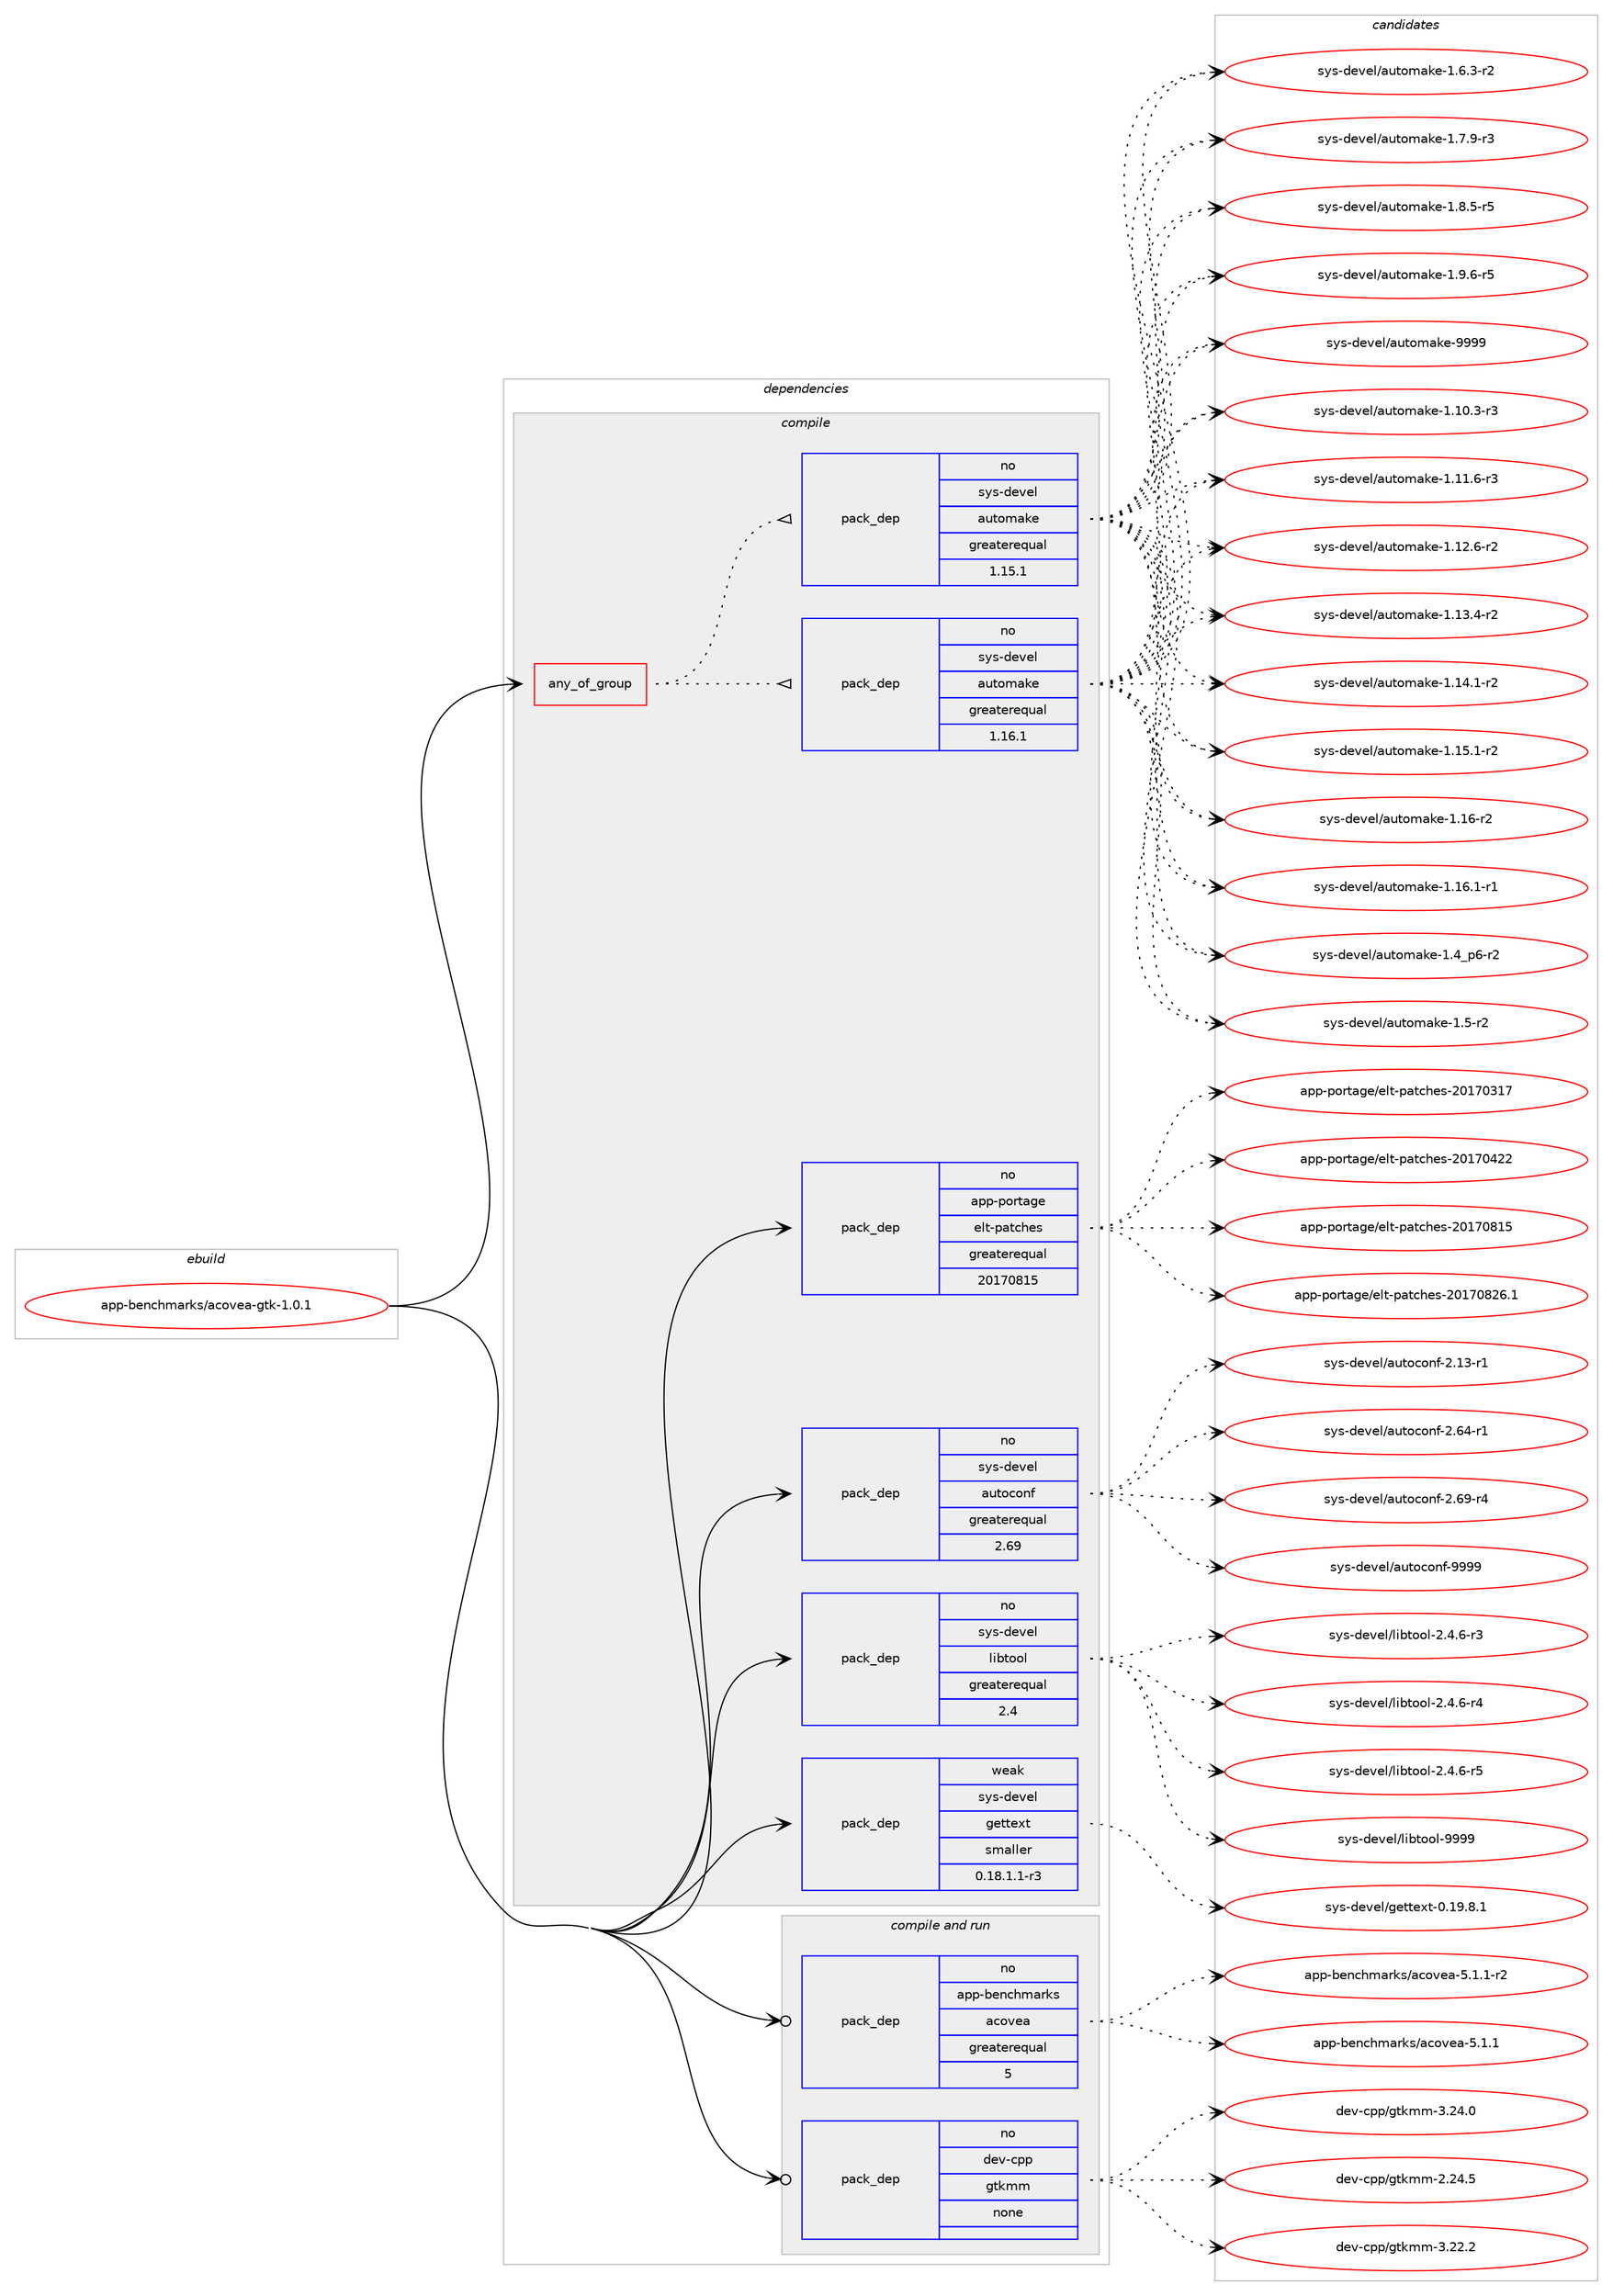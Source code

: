 digraph prolog {

# *************
# Graph options
# *************

newrank=true;
concentrate=true;
compound=true;
graph [rankdir=LR,fontname=Helvetica,fontsize=10,ranksep=1.5];#, ranksep=2.5, nodesep=0.2];
edge  [arrowhead=vee];
node  [fontname=Helvetica,fontsize=10];

# **********
# The ebuild
# **********

subgraph cluster_leftcol {
color=gray;
rank=same;
label=<<i>ebuild</i>>;
id [label="app-benchmarks/acovea-gtk-1.0.1", color=red, width=4, href="../app-benchmarks/acovea-gtk-1.0.1.svg"];
}

# ****************
# The dependencies
# ****************

subgraph cluster_midcol {
color=gray;
label=<<i>dependencies</i>>;
subgraph cluster_compile {
fillcolor="#eeeeee";
style=filled;
label=<<i>compile</i>>;
subgraph any19256 {
dependency1274165 [label=<<TABLE BORDER="0" CELLBORDER="1" CELLSPACING="0" CELLPADDING="4"><TR><TD CELLPADDING="10">any_of_group</TD></TR></TABLE>>, shape=none, color=red];subgraph pack907004 {
dependency1274166 [label=<<TABLE BORDER="0" CELLBORDER="1" CELLSPACING="0" CELLPADDING="4" WIDTH="220"><TR><TD ROWSPAN="6" CELLPADDING="30">pack_dep</TD></TR><TR><TD WIDTH="110">no</TD></TR><TR><TD>sys-devel</TD></TR><TR><TD>automake</TD></TR><TR><TD>greaterequal</TD></TR><TR><TD>1.16.1</TD></TR></TABLE>>, shape=none, color=blue];
}
dependency1274165:e -> dependency1274166:w [weight=20,style="dotted",arrowhead="oinv"];
subgraph pack907005 {
dependency1274167 [label=<<TABLE BORDER="0" CELLBORDER="1" CELLSPACING="0" CELLPADDING="4" WIDTH="220"><TR><TD ROWSPAN="6" CELLPADDING="30">pack_dep</TD></TR><TR><TD WIDTH="110">no</TD></TR><TR><TD>sys-devel</TD></TR><TR><TD>automake</TD></TR><TR><TD>greaterequal</TD></TR><TR><TD>1.15.1</TD></TR></TABLE>>, shape=none, color=blue];
}
dependency1274165:e -> dependency1274167:w [weight=20,style="dotted",arrowhead="oinv"];
}
id:e -> dependency1274165:w [weight=20,style="solid",arrowhead="vee"];
subgraph pack907006 {
dependency1274168 [label=<<TABLE BORDER="0" CELLBORDER="1" CELLSPACING="0" CELLPADDING="4" WIDTH="220"><TR><TD ROWSPAN="6" CELLPADDING="30">pack_dep</TD></TR><TR><TD WIDTH="110">no</TD></TR><TR><TD>app-portage</TD></TR><TR><TD>elt-patches</TD></TR><TR><TD>greaterequal</TD></TR><TR><TD>20170815</TD></TR></TABLE>>, shape=none, color=blue];
}
id:e -> dependency1274168:w [weight=20,style="solid",arrowhead="vee"];
subgraph pack907007 {
dependency1274169 [label=<<TABLE BORDER="0" CELLBORDER="1" CELLSPACING="0" CELLPADDING="4" WIDTH="220"><TR><TD ROWSPAN="6" CELLPADDING="30">pack_dep</TD></TR><TR><TD WIDTH="110">no</TD></TR><TR><TD>sys-devel</TD></TR><TR><TD>autoconf</TD></TR><TR><TD>greaterequal</TD></TR><TR><TD>2.69</TD></TR></TABLE>>, shape=none, color=blue];
}
id:e -> dependency1274169:w [weight=20,style="solid",arrowhead="vee"];
subgraph pack907008 {
dependency1274170 [label=<<TABLE BORDER="0" CELLBORDER="1" CELLSPACING="0" CELLPADDING="4" WIDTH="220"><TR><TD ROWSPAN="6" CELLPADDING="30">pack_dep</TD></TR><TR><TD WIDTH="110">no</TD></TR><TR><TD>sys-devel</TD></TR><TR><TD>libtool</TD></TR><TR><TD>greaterequal</TD></TR><TR><TD>2.4</TD></TR></TABLE>>, shape=none, color=blue];
}
id:e -> dependency1274170:w [weight=20,style="solid",arrowhead="vee"];
subgraph pack907009 {
dependency1274171 [label=<<TABLE BORDER="0" CELLBORDER="1" CELLSPACING="0" CELLPADDING="4" WIDTH="220"><TR><TD ROWSPAN="6" CELLPADDING="30">pack_dep</TD></TR><TR><TD WIDTH="110">weak</TD></TR><TR><TD>sys-devel</TD></TR><TR><TD>gettext</TD></TR><TR><TD>smaller</TD></TR><TR><TD>0.18.1.1-r3</TD></TR></TABLE>>, shape=none, color=blue];
}
id:e -> dependency1274171:w [weight=20,style="solid",arrowhead="vee"];
}
subgraph cluster_compileandrun {
fillcolor="#eeeeee";
style=filled;
label=<<i>compile and run</i>>;
subgraph pack907010 {
dependency1274172 [label=<<TABLE BORDER="0" CELLBORDER="1" CELLSPACING="0" CELLPADDING="4" WIDTH="220"><TR><TD ROWSPAN="6" CELLPADDING="30">pack_dep</TD></TR><TR><TD WIDTH="110">no</TD></TR><TR><TD>app-benchmarks</TD></TR><TR><TD>acovea</TD></TR><TR><TD>greaterequal</TD></TR><TR><TD>5</TD></TR></TABLE>>, shape=none, color=blue];
}
id:e -> dependency1274172:w [weight=20,style="solid",arrowhead="odotvee"];
subgraph pack907011 {
dependency1274173 [label=<<TABLE BORDER="0" CELLBORDER="1" CELLSPACING="0" CELLPADDING="4" WIDTH="220"><TR><TD ROWSPAN="6" CELLPADDING="30">pack_dep</TD></TR><TR><TD WIDTH="110">no</TD></TR><TR><TD>dev-cpp</TD></TR><TR><TD>gtkmm</TD></TR><TR><TD>none</TD></TR><TR><TD></TD></TR></TABLE>>, shape=none, color=blue];
}
id:e -> dependency1274173:w [weight=20,style="solid",arrowhead="odotvee"];
}
subgraph cluster_run {
fillcolor="#eeeeee";
style=filled;
label=<<i>run</i>>;
}
}

# **************
# The candidates
# **************

subgraph cluster_choices {
rank=same;
color=gray;
label=<<i>candidates</i>>;

subgraph choice907004 {
color=black;
nodesep=1;
choice11512111545100101118101108479711711611110997107101454946494846514511451 [label="sys-devel/automake-1.10.3-r3", color=red, width=4,href="../sys-devel/automake-1.10.3-r3.svg"];
choice11512111545100101118101108479711711611110997107101454946494946544511451 [label="sys-devel/automake-1.11.6-r3", color=red, width=4,href="../sys-devel/automake-1.11.6-r3.svg"];
choice11512111545100101118101108479711711611110997107101454946495046544511450 [label="sys-devel/automake-1.12.6-r2", color=red, width=4,href="../sys-devel/automake-1.12.6-r2.svg"];
choice11512111545100101118101108479711711611110997107101454946495146524511450 [label="sys-devel/automake-1.13.4-r2", color=red, width=4,href="../sys-devel/automake-1.13.4-r2.svg"];
choice11512111545100101118101108479711711611110997107101454946495246494511450 [label="sys-devel/automake-1.14.1-r2", color=red, width=4,href="../sys-devel/automake-1.14.1-r2.svg"];
choice11512111545100101118101108479711711611110997107101454946495346494511450 [label="sys-devel/automake-1.15.1-r2", color=red, width=4,href="../sys-devel/automake-1.15.1-r2.svg"];
choice1151211154510010111810110847971171161111099710710145494649544511450 [label="sys-devel/automake-1.16-r2", color=red, width=4,href="../sys-devel/automake-1.16-r2.svg"];
choice11512111545100101118101108479711711611110997107101454946495446494511449 [label="sys-devel/automake-1.16.1-r1", color=red, width=4,href="../sys-devel/automake-1.16.1-r1.svg"];
choice115121115451001011181011084797117116111109971071014549465295112544511450 [label="sys-devel/automake-1.4_p6-r2", color=red, width=4,href="../sys-devel/automake-1.4_p6-r2.svg"];
choice11512111545100101118101108479711711611110997107101454946534511450 [label="sys-devel/automake-1.5-r2", color=red, width=4,href="../sys-devel/automake-1.5-r2.svg"];
choice115121115451001011181011084797117116111109971071014549465446514511450 [label="sys-devel/automake-1.6.3-r2", color=red, width=4,href="../sys-devel/automake-1.6.3-r2.svg"];
choice115121115451001011181011084797117116111109971071014549465546574511451 [label="sys-devel/automake-1.7.9-r3", color=red, width=4,href="../sys-devel/automake-1.7.9-r3.svg"];
choice115121115451001011181011084797117116111109971071014549465646534511453 [label="sys-devel/automake-1.8.5-r5", color=red, width=4,href="../sys-devel/automake-1.8.5-r5.svg"];
choice115121115451001011181011084797117116111109971071014549465746544511453 [label="sys-devel/automake-1.9.6-r5", color=red, width=4,href="../sys-devel/automake-1.9.6-r5.svg"];
choice115121115451001011181011084797117116111109971071014557575757 [label="sys-devel/automake-9999", color=red, width=4,href="../sys-devel/automake-9999.svg"];
dependency1274166:e -> choice11512111545100101118101108479711711611110997107101454946494846514511451:w [style=dotted,weight="100"];
dependency1274166:e -> choice11512111545100101118101108479711711611110997107101454946494946544511451:w [style=dotted,weight="100"];
dependency1274166:e -> choice11512111545100101118101108479711711611110997107101454946495046544511450:w [style=dotted,weight="100"];
dependency1274166:e -> choice11512111545100101118101108479711711611110997107101454946495146524511450:w [style=dotted,weight="100"];
dependency1274166:e -> choice11512111545100101118101108479711711611110997107101454946495246494511450:w [style=dotted,weight="100"];
dependency1274166:e -> choice11512111545100101118101108479711711611110997107101454946495346494511450:w [style=dotted,weight="100"];
dependency1274166:e -> choice1151211154510010111810110847971171161111099710710145494649544511450:w [style=dotted,weight="100"];
dependency1274166:e -> choice11512111545100101118101108479711711611110997107101454946495446494511449:w [style=dotted,weight="100"];
dependency1274166:e -> choice115121115451001011181011084797117116111109971071014549465295112544511450:w [style=dotted,weight="100"];
dependency1274166:e -> choice11512111545100101118101108479711711611110997107101454946534511450:w [style=dotted,weight="100"];
dependency1274166:e -> choice115121115451001011181011084797117116111109971071014549465446514511450:w [style=dotted,weight="100"];
dependency1274166:e -> choice115121115451001011181011084797117116111109971071014549465546574511451:w [style=dotted,weight="100"];
dependency1274166:e -> choice115121115451001011181011084797117116111109971071014549465646534511453:w [style=dotted,weight="100"];
dependency1274166:e -> choice115121115451001011181011084797117116111109971071014549465746544511453:w [style=dotted,weight="100"];
dependency1274166:e -> choice115121115451001011181011084797117116111109971071014557575757:w [style=dotted,weight="100"];
}
subgraph choice907005 {
color=black;
nodesep=1;
choice11512111545100101118101108479711711611110997107101454946494846514511451 [label="sys-devel/automake-1.10.3-r3", color=red, width=4,href="../sys-devel/automake-1.10.3-r3.svg"];
choice11512111545100101118101108479711711611110997107101454946494946544511451 [label="sys-devel/automake-1.11.6-r3", color=red, width=4,href="../sys-devel/automake-1.11.6-r3.svg"];
choice11512111545100101118101108479711711611110997107101454946495046544511450 [label="sys-devel/automake-1.12.6-r2", color=red, width=4,href="../sys-devel/automake-1.12.6-r2.svg"];
choice11512111545100101118101108479711711611110997107101454946495146524511450 [label="sys-devel/automake-1.13.4-r2", color=red, width=4,href="../sys-devel/automake-1.13.4-r2.svg"];
choice11512111545100101118101108479711711611110997107101454946495246494511450 [label="sys-devel/automake-1.14.1-r2", color=red, width=4,href="../sys-devel/automake-1.14.1-r2.svg"];
choice11512111545100101118101108479711711611110997107101454946495346494511450 [label="sys-devel/automake-1.15.1-r2", color=red, width=4,href="../sys-devel/automake-1.15.1-r2.svg"];
choice1151211154510010111810110847971171161111099710710145494649544511450 [label="sys-devel/automake-1.16-r2", color=red, width=4,href="../sys-devel/automake-1.16-r2.svg"];
choice11512111545100101118101108479711711611110997107101454946495446494511449 [label="sys-devel/automake-1.16.1-r1", color=red, width=4,href="../sys-devel/automake-1.16.1-r1.svg"];
choice115121115451001011181011084797117116111109971071014549465295112544511450 [label="sys-devel/automake-1.4_p6-r2", color=red, width=4,href="../sys-devel/automake-1.4_p6-r2.svg"];
choice11512111545100101118101108479711711611110997107101454946534511450 [label="sys-devel/automake-1.5-r2", color=red, width=4,href="../sys-devel/automake-1.5-r2.svg"];
choice115121115451001011181011084797117116111109971071014549465446514511450 [label="sys-devel/automake-1.6.3-r2", color=red, width=4,href="../sys-devel/automake-1.6.3-r2.svg"];
choice115121115451001011181011084797117116111109971071014549465546574511451 [label="sys-devel/automake-1.7.9-r3", color=red, width=4,href="../sys-devel/automake-1.7.9-r3.svg"];
choice115121115451001011181011084797117116111109971071014549465646534511453 [label="sys-devel/automake-1.8.5-r5", color=red, width=4,href="../sys-devel/automake-1.8.5-r5.svg"];
choice115121115451001011181011084797117116111109971071014549465746544511453 [label="sys-devel/automake-1.9.6-r5", color=red, width=4,href="../sys-devel/automake-1.9.6-r5.svg"];
choice115121115451001011181011084797117116111109971071014557575757 [label="sys-devel/automake-9999", color=red, width=4,href="../sys-devel/automake-9999.svg"];
dependency1274167:e -> choice11512111545100101118101108479711711611110997107101454946494846514511451:w [style=dotted,weight="100"];
dependency1274167:e -> choice11512111545100101118101108479711711611110997107101454946494946544511451:w [style=dotted,weight="100"];
dependency1274167:e -> choice11512111545100101118101108479711711611110997107101454946495046544511450:w [style=dotted,weight="100"];
dependency1274167:e -> choice11512111545100101118101108479711711611110997107101454946495146524511450:w [style=dotted,weight="100"];
dependency1274167:e -> choice11512111545100101118101108479711711611110997107101454946495246494511450:w [style=dotted,weight="100"];
dependency1274167:e -> choice11512111545100101118101108479711711611110997107101454946495346494511450:w [style=dotted,weight="100"];
dependency1274167:e -> choice1151211154510010111810110847971171161111099710710145494649544511450:w [style=dotted,weight="100"];
dependency1274167:e -> choice11512111545100101118101108479711711611110997107101454946495446494511449:w [style=dotted,weight="100"];
dependency1274167:e -> choice115121115451001011181011084797117116111109971071014549465295112544511450:w [style=dotted,weight="100"];
dependency1274167:e -> choice11512111545100101118101108479711711611110997107101454946534511450:w [style=dotted,weight="100"];
dependency1274167:e -> choice115121115451001011181011084797117116111109971071014549465446514511450:w [style=dotted,weight="100"];
dependency1274167:e -> choice115121115451001011181011084797117116111109971071014549465546574511451:w [style=dotted,weight="100"];
dependency1274167:e -> choice115121115451001011181011084797117116111109971071014549465646534511453:w [style=dotted,weight="100"];
dependency1274167:e -> choice115121115451001011181011084797117116111109971071014549465746544511453:w [style=dotted,weight="100"];
dependency1274167:e -> choice115121115451001011181011084797117116111109971071014557575757:w [style=dotted,weight="100"];
}
subgraph choice907006 {
color=black;
nodesep=1;
choice97112112451121111141169710310147101108116451129711699104101115455048495548514955 [label="app-portage/elt-patches-20170317", color=red, width=4,href="../app-portage/elt-patches-20170317.svg"];
choice97112112451121111141169710310147101108116451129711699104101115455048495548525050 [label="app-portage/elt-patches-20170422", color=red, width=4,href="../app-portage/elt-patches-20170422.svg"];
choice97112112451121111141169710310147101108116451129711699104101115455048495548564953 [label="app-portage/elt-patches-20170815", color=red, width=4,href="../app-portage/elt-patches-20170815.svg"];
choice971121124511211111411697103101471011081164511297116991041011154550484955485650544649 [label="app-portage/elt-patches-20170826.1", color=red, width=4,href="../app-portage/elt-patches-20170826.1.svg"];
dependency1274168:e -> choice97112112451121111141169710310147101108116451129711699104101115455048495548514955:w [style=dotted,weight="100"];
dependency1274168:e -> choice97112112451121111141169710310147101108116451129711699104101115455048495548525050:w [style=dotted,weight="100"];
dependency1274168:e -> choice97112112451121111141169710310147101108116451129711699104101115455048495548564953:w [style=dotted,weight="100"];
dependency1274168:e -> choice971121124511211111411697103101471011081164511297116991041011154550484955485650544649:w [style=dotted,weight="100"];
}
subgraph choice907007 {
color=black;
nodesep=1;
choice1151211154510010111810110847971171161119911111010245504649514511449 [label="sys-devel/autoconf-2.13-r1", color=red, width=4,href="../sys-devel/autoconf-2.13-r1.svg"];
choice1151211154510010111810110847971171161119911111010245504654524511449 [label="sys-devel/autoconf-2.64-r1", color=red, width=4,href="../sys-devel/autoconf-2.64-r1.svg"];
choice1151211154510010111810110847971171161119911111010245504654574511452 [label="sys-devel/autoconf-2.69-r4", color=red, width=4,href="../sys-devel/autoconf-2.69-r4.svg"];
choice115121115451001011181011084797117116111991111101024557575757 [label="sys-devel/autoconf-9999", color=red, width=4,href="../sys-devel/autoconf-9999.svg"];
dependency1274169:e -> choice1151211154510010111810110847971171161119911111010245504649514511449:w [style=dotted,weight="100"];
dependency1274169:e -> choice1151211154510010111810110847971171161119911111010245504654524511449:w [style=dotted,weight="100"];
dependency1274169:e -> choice1151211154510010111810110847971171161119911111010245504654574511452:w [style=dotted,weight="100"];
dependency1274169:e -> choice115121115451001011181011084797117116111991111101024557575757:w [style=dotted,weight="100"];
}
subgraph choice907008 {
color=black;
nodesep=1;
choice1151211154510010111810110847108105981161111111084550465246544511451 [label="sys-devel/libtool-2.4.6-r3", color=red, width=4,href="../sys-devel/libtool-2.4.6-r3.svg"];
choice1151211154510010111810110847108105981161111111084550465246544511452 [label="sys-devel/libtool-2.4.6-r4", color=red, width=4,href="../sys-devel/libtool-2.4.6-r4.svg"];
choice1151211154510010111810110847108105981161111111084550465246544511453 [label="sys-devel/libtool-2.4.6-r5", color=red, width=4,href="../sys-devel/libtool-2.4.6-r5.svg"];
choice1151211154510010111810110847108105981161111111084557575757 [label="sys-devel/libtool-9999", color=red, width=4,href="../sys-devel/libtool-9999.svg"];
dependency1274170:e -> choice1151211154510010111810110847108105981161111111084550465246544511451:w [style=dotted,weight="100"];
dependency1274170:e -> choice1151211154510010111810110847108105981161111111084550465246544511452:w [style=dotted,weight="100"];
dependency1274170:e -> choice1151211154510010111810110847108105981161111111084550465246544511453:w [style=dotted,weight="100"];
dependency1274170:e -> choice1151211154510010111810110847108105981161111111084557575757:w [style=dotted,weight="100"];
}
subgraph choice907009 {
color=black;
nodesep=1;
choice1151211154510010111810110847103101116116101120116454846495746564649 [label="sys-devel/gettext-0.19.8.1", color=red, width=4,href="../sys-devel/gettext-0.19.8.1.svg"];
dependency1274171:e -> choice1151211154510010111810110847103101116116101120116454846495746564649:w [style=dotted,weight="100"];
}
subgraph choice907010 {
color=black;
nodesep=1;
choice971121124598101110991041099711410711547979911111810197455346494649 [label="app-benchmarks/acovea-5.1.1", color=red, width=4,href="../app-benchmarks/acovea-5.1.1.svg"];
choice9711211245981011109910410997114107115479799111118101974553464946494511450 [label="app-benchmarks/acovea-5.1.1-r2", color=red, width=4,href="../app-benchmarks/acovea-5.1.1-r2.svg"];
dependency1274172:e -> choice971121124598101110991041099711410711547979911111810197455346494649:w [style=dotted,weight="100"];
dependency1274172:e -> choice9711211245981011109910410997114107115479799111118101974553464946494511450:w [style=dotted,weight="100"];
}
subgraph choice907011 {
color=black;
nodesep=1;
choice10010111845991121124710311610710910945504650524653 [label="dev-cpp/gtkmm-2.24.5", color=red, width=4,href="../dev-cpp/gtkmm-2.24.5.svg"];
choice10010111845991121124710311610710910945514650504650 [label="dev-cpp/gtkmm-3.22.2", color=red, width=4,href="../dev-cpp/gtkmm-3.22.2.svg"];
choice10010111845991121124710311610710910945514650524648 [label="dev-cpp/gtkmm-3.24.0", color=red, width=4,href="../dev-cpp/gtkmm-3.24.0.svg"];
dependency1274173:e -> choice10010111845991121124710311610710910945504650524653:w [style=dotted,weight="100"];
dependency1274173:e -> choice10010111845991121124710311610710910945514650504650:w [style=dotted,weight="100"];
dependency1274173:e -> choice10010111845991121124710311610710910945514650524648:w [style=dotted,weight="100"];
}
}

}
